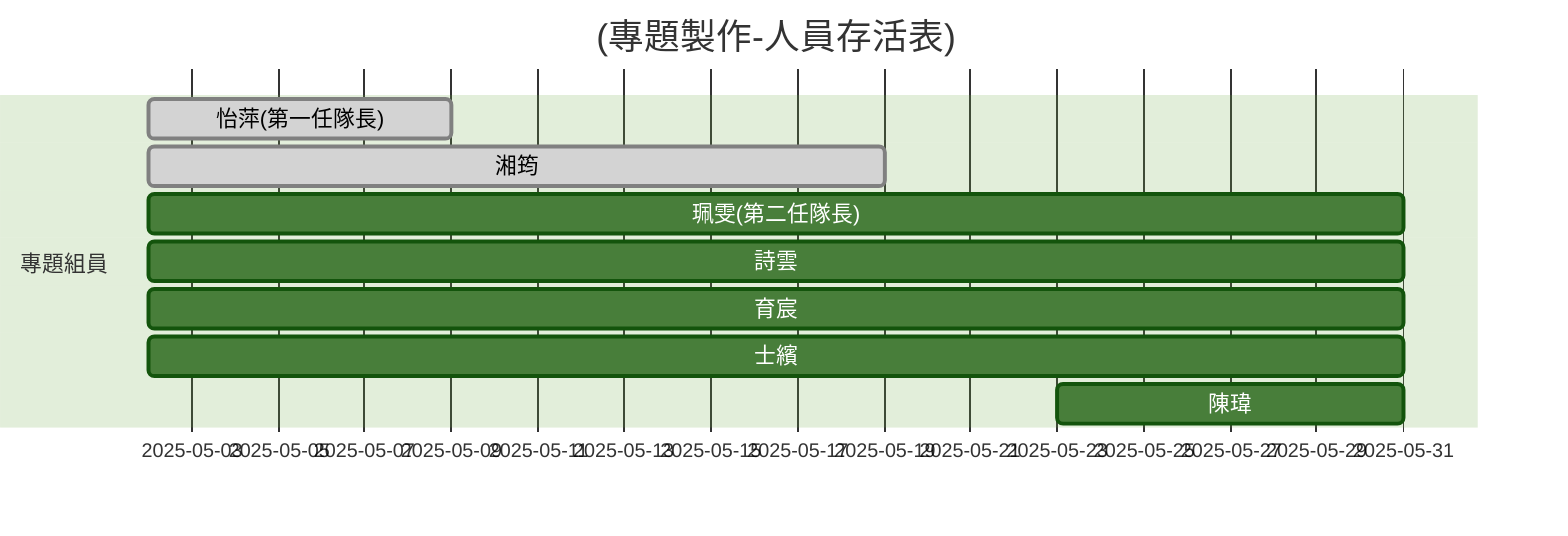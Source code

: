 %%  使用vs code擴充套件 <mermaid>
%%  mermaid 官方文件
%%  https://mermaid.js.org/config/theming.html#theme-variables

%%{init: {'theme':'forest'}}%%

gantt
    title (專題製作-人員存活表)
    dateFormat  YYYY-MM-DD
    % 註解：此為假設性調整，需依實際情況修改

section 專題組員
    怡萍(第一任隊長) :done, 2025-05-02, 2025-05-09 
    湘筠               :done, 2025-05-02, 2025-05-19
    珮雯(第二任隊長)    :2025-05-02, 2025-05-31
    詩雲                :2025-05-02, 2025-05-31
    育宸                :2025-05-02, 2025-05-31
    士繽                :2025-05-02, 2025-05-31
    陳瑋                :2025-05-23, 2025-05-31